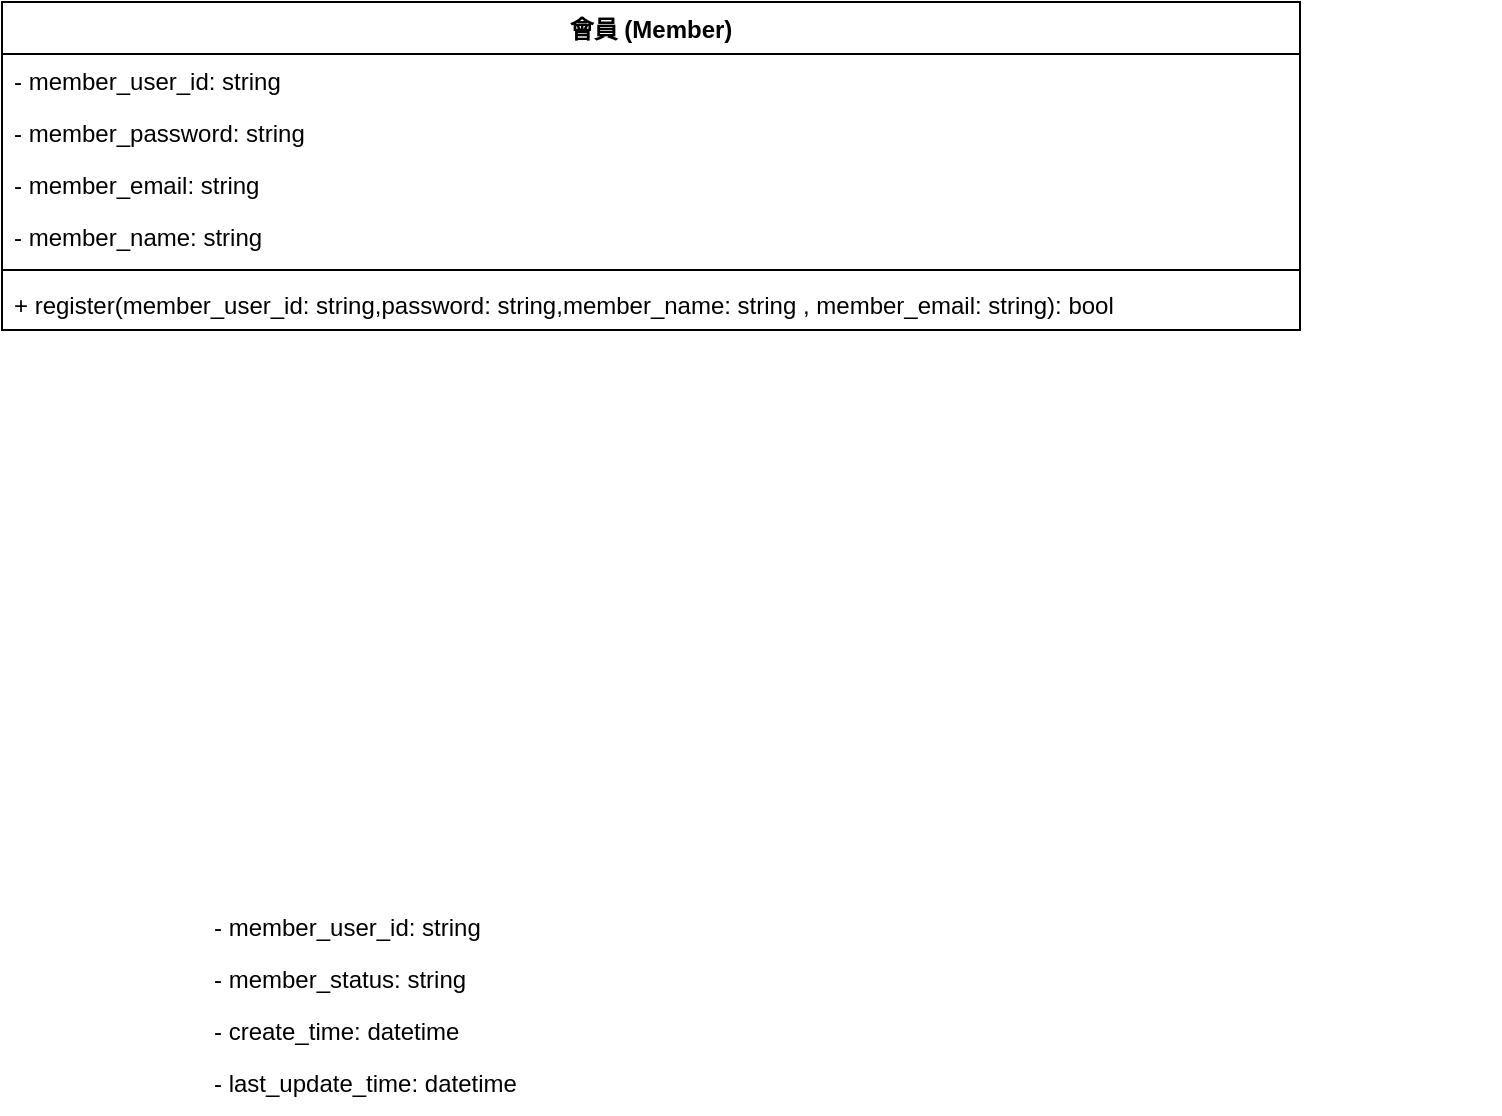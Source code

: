 <mxfile version="25.0.1">
  <diagram id="C5RBs43oDa-KdzZeNtuy" name="Page-1">
    <mxGraphModel dx="1740" dy="484" grid="1" gridSize="10" guides="1" tooltips="1" connect="1" arrows="1" fold="1" page="1" pageScale="1" pageWidth="827" pageHeight="1169" math="0" shadow="0">
      <root>
        <mxCell id="WIyWlLk6GJQsqaUBKTNV-0" />
        <mxCell id="WIyWlLk6GJQsqaUBKTNV-1" parent="WIyWlLk6GJQsqaUBKTNV-0" />
        <mxCell id="q1w68JcNybjSAIhf6_UE-0" value="會員 (Member)" style="swimlane;fontStyle=1;align=center;verticalAlign=top;childLayout=stackLayout;horizontal=1;startSize=26;horizontalStack=0;resizeParent=1;resizeParentMax=0;resizeLast=0;collapsible=1;marginBottom=0;whiteSpace=wrap;html=1;" vertex="1" parent="WIyWlLk6GJQsqaUBKTNV-1">
          <mxGeometry x="-700" y="70" width="649" height="164" as="geometry">
            <mxRectangle x="200" y="140" width="160" height="40" as="alternateBounds" />
          </mxGeometry>
        </mxCell>
        <mxCell id="q1w68JcNybjSAIhf6_UE-1" value="- member_user_id: string" style="text;strokeColor=none;fillColor=none;align=left;verticalAlign=top;spacingLeft=4;spacingRight=4;overflow=hidden;rotatable=0;points=[[0,0.5],[1,0.5]];portConstraint=eastwest;whiteSpace=wrap;html=1;" vertex="1" parent="q1w68JcNybjSAIhf6_UE-0">
          <mxGeometry y="26" width="649" height="26" as="geometry" />
        </mxCell>
        <mxCell id="q1w68JcNybjSAIhf6_UE-5" value="- member_password: string" style="text;strokeColor=none;fillColor=none;align=left;verticalAlign=top;spacingLeft=4;spacingRight=4;overflow=hidden;rotatable=0;points=[[0,0.5],[1,0.5]];portConstraint=eastwest;whiteSpace=wrap;html=1;" vertex="1" parent="q1w68JcNybjSAIhf6_UE-0">
          <mxGeometry y="52" width="649" height="26" as="geometry" />
        </mxCell>
        <mxCell id="q1w68JcNybjSAIhf6_UE-3" value="- member_email: string" style="text;strokeColor=none;fillColor=none;align=left;verticalAlign=top;spacingLeft=4;spacingRight=4;overflow=hidden;rotatable=0;points=[[0,0.5],[1,0.5]];portConstraint=eastwest;whiteSpace=wrap;html=1;" vertex="1" parent="q1w68JcNybjSAIhf6_UE-0">
          <mxGeometry y="78" width="649" height="26" as="geometry" />
        </mxCell>
        <mxCell id="q1w68JcNybjSAIhf6_UE-4" value="- member_name: string" style="text;strokeColor=none;fillColor=none;align=left;verticalAlign=top;spacingLeft=4;spacingRight=4;overflow=hidden;rotatable=0;points=[[0,0.5],[1,0.5]];portConstraint=eastwest;whiteSpace=wrap;html=1;" vertex="1" parent="q1w68JcNybjSAIhf6_UE-0">
          <mxGeometry y="104" width="649" height="26" as="geometry" />
        </mxCell>
        <mxCell id="q1w68JcNybjSAIhf6_UE-9" value="" style="line;strokeWidth=1;fillColor=none;align=left;verticalAlign=middle;spacingTop=-1;spacingLeft=3;spacingRight=3;rotatable=0;labelPosition=right;points=[];portConstraint=eastwest;strokeColor=inherit;" vertex="1" parent="q1w68JcNybjSAIhf6_UE-0">
          <mxGeometry y="130" width="649" height="8" as="geometry" />
        </mxCell>
        <mxCell id="q1w68JcNybjSAIhf6_UE-13" value="+&amp;nbsp;register(member_user_id: string,password: string,member_name: string&amp;nbsp;,&amp;nbsp;member_email: string): bool" style="text;strokeColor=none;fillColor=none;align=left;verticalAlign=top;spacingLeft=4;spacingRight=4;overflow=hidden;rotatable=0;points=[[0,0.5],[1,0.5]];portConstraint=eastwest;whiteSpace=wrap;html=1;" vertex="1" parent="q1w68JcNybjSAIhf6_UE-0">
          <mxGeometry y="138" width="649" height="26" as="geometry" />
        </mxCell>
        <mxCell id="q1w68JcNybjSAIhf6_UE-2" value="- member_user_id: string" style="text;strokeColor=none;fillColor=none;align=left;verticalAlign=top;spacingLeft=4;spacingRight=4;overflow=hidden;rotatable=0;points=[[0,0.5],[1,0.5]];portConstraint=eastwest;whiteSpace=wrap;html=1;" vertex="1" parent="WIyWlLk6GJQsqaUBKTNV-1">
          <mxGeometry x="-600" y="519" width="558" height="26" as="geometry" />
        </mxCell>
        <mxCell id="q1w68JcNybjSAIhf6_UE-6" value="- member_status: string" style="text;strokeColor=none;fillColor=none;align=left;verticalAlign=top;spacingLeft=4;spacingRight=4;overflow=hidden;rotatable=0;points=[[0,0.5],[1,0.5]];portConstraint=eastwest;whiteSpace=wrap;html=1;" vertex="1" parent="WIyWlLk6GJQsqaUBKTNV-1">
          <mxGeometry x="-600" y="545" width="649" height="26" as="geometry" />
        </mxCell>
        <mxCell id="q1w68JcNybjSAIhf6_UE-7" value="- create_time: datetime" style="text;strokeColor=none;fillColor=none;align=left;verticalAlign=top;spacingLeft=4;spacingRight=4;overflow=hidden;rotatable=0;points=[[0,0.5],[1,0.5]];portConstraint=eastwest;whiteSpace=wrap;html=1;" vertex="1" parent="WIyWlLk6GJQsqaUBKTNV-1">
          <mxGeometry x="-600" y="571" width="649" height="26" as="geometry" />
        </mxCell>
        <mxCell id="q1w68JcNybjSAIhf6_UE-8" value="- last_update_time: datetime" style="text;strokeColor=none;fillColor=none;align=left;verticalAlign=top;spacingLeft=4;spacingRight=4;overflow=hidden;rotatable=0;points=[[0,0.5],[1,0.5]];portConstraint=eastwest;whiteSpace=wrap;html=1;" vertex="1" parent="WIyWlLk6GJQsqaUBKTNV-1">
          <mxGeometry x="-600" y="597" width="649" height="26" as="geometry" />
        </mxCell>
      </root>
    </mxGraphModel>
  </diagram>
</mxfile>
